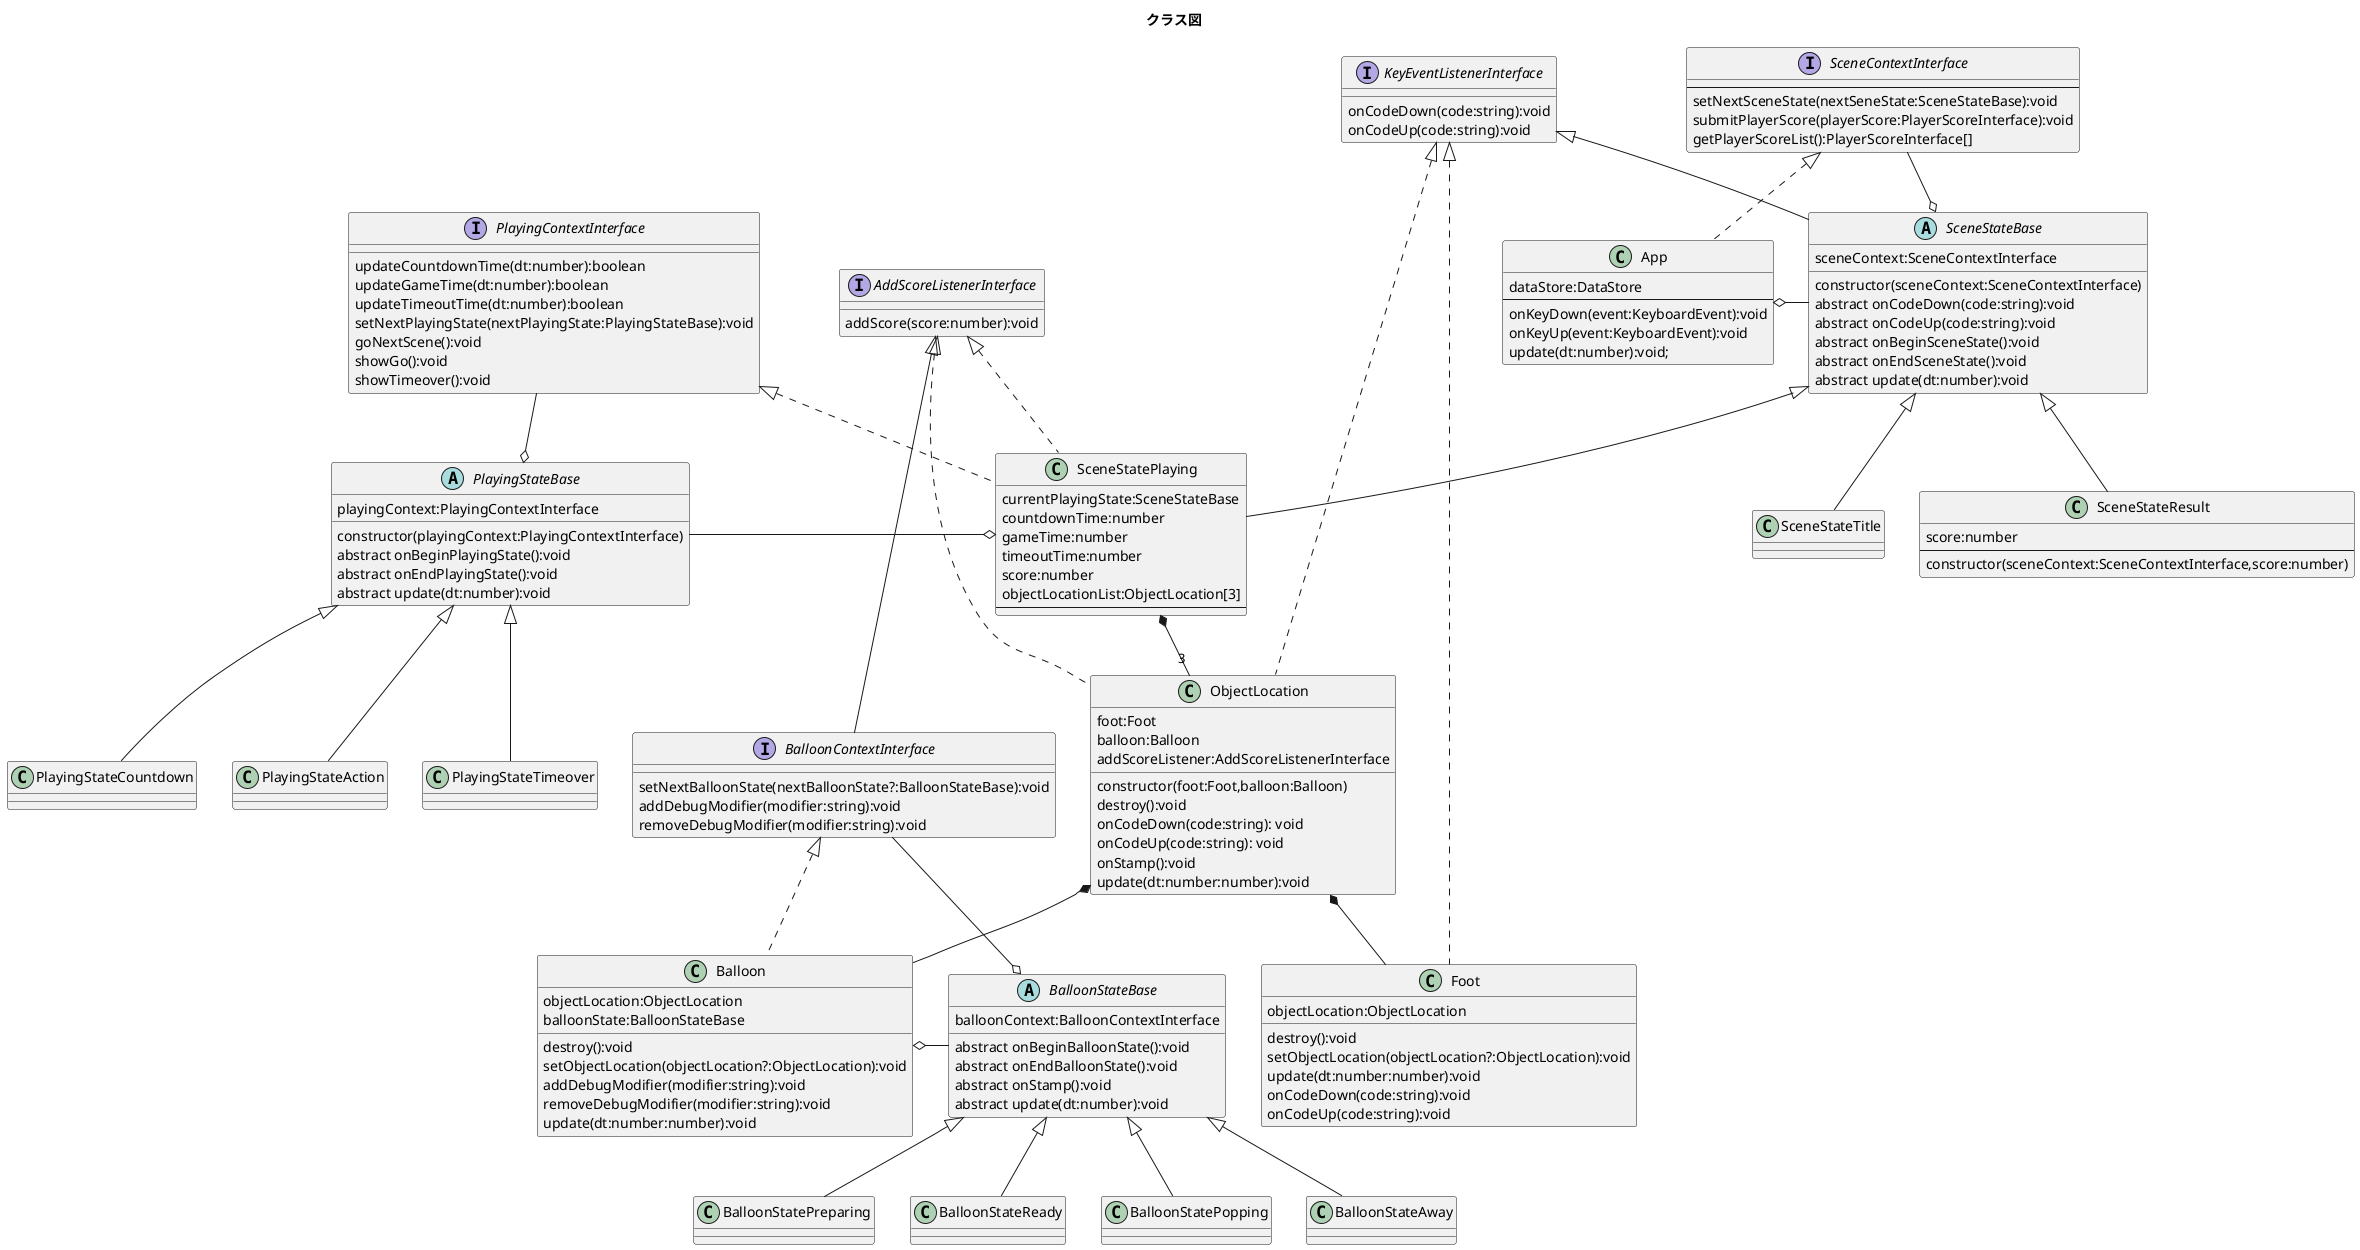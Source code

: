 @startuml クラス図
title クラス図

interface AddScoreListenerInterface{
  addScore(score:number):void
}
interface KeyEventListenerInterface{
  onCodeDown(code:string):void
  onCodeUp(code:string):void
}

abstract class BalloonStateBase{
  balloonContext:BalloonContextInterface
  abstract onBeginBalloonState():void
  abstract onEndBalloonState():void
  abstract onStamp():void
  abstract update(dt:number):void
}
class BalloonStatePreparing extends BalloonStateBase{

}
class BalloonStateReady extends BalloonStateBase{

}
class BalloonStatePopping extends BalloonStateBase{

}
class BalloonStateAway extends BalloonStateBase{

}


interface BalloonContextInterface extends AddScoreListenerInterface{
  setNextBalloonState(nextBalloonState?:BalloonStateBase):void
  addDebugModifier(modifier:string):void
  removeDebugModifier(modifier:string):void
}



class ObjectLocation implements AddScoreListenerInterface,KeyEventListenerInterface{
  foot:Foot
  balloon:Balloon
  addScoreListener:AddScoreListenerInterface
  constructor(foot:Foot,balloon:Balloon)
  destroy():void
  onCodeDown(code:string): void
  onCodeUp(code:string): void
  onStamp():void
  update(dt:number:number):void
}

class Foot implements KeyEventListenerInterface{
  objectLocation:ObjectLocation
  destroy():void
  setObjectLocation(objectLocation?:ObjectLocation):void
  update(dt:number:number):void
  onCodeDown(code:string):void
  onCodeUp(code:string):void
}


class Balloon implements BalloonContextInterface{
  objectLocation:ObjectLocation
  balloonState:BalloonStateBase

  destroy():void
  setObjectLocation(objectLocation?:ObjectLocation):void
  addDebugModifier(modifier:string):void
  removeDebugModifier(modifier:string):void
  update(dt:number:number):void
}

abstract class PlayingStateBase{
  playingContext:PlayingContextInterface

  constructor(playingContext:PlayingContextInterface)
  abstract onBeginPlayingState():void
  abstract onEndPlayingState():void
  abstract update(dt:number):void
}

class PlayingStateCountdown extends PlayingStateBase{

}
class PlayingStateAction extends PlayingStateBase{

}

class PlayingStateTimeover extends PlayingStateBase{

}

interface PlayingContextInterface{
  updateCountdownTime(dt:number):boolean
  updateGameTime(dt:number):boolean
  updateTimeoutTime(dt:number):boolean
  setNextPlayingState(nextPlayingState:PlayingStateBase):void
  goNextScene():void
  showGo():void
  showTimeover():void
}

abstract class SceneStateBase extends KeyEventListenerInterface{
  sceneContext:SceneContextInterface

  constructor(sceneContext:SceneContextInterface)
  abstract onCodeDown(code:string):void
  abstract onCodeUp(code:string):void
  abstract onBeginSceneState():void
  abstract onEndSceneState():void
  abstract update(dt:number):void
}

class SceneStateTitle extends SceneStateBase{
}
class SceneStatePlaying extends SceneStateBase implements PlayingContextInterface,AddScoreListenerInterface{
  currentPlayingState:SceneStateBase
  countdownTime:number
  gameTime:number
  timeoutTime:number
  score:number
  objectLocationList:ObjectLocation[3]
  --
}
class SceneStateResult extends SceneStateBase{
  score:number
  --
  constructor(sceneContext:SceneContextInterface,score:number)
}


interface SceneContextInterface{
  --
  setNextSceneState(nextSeneState:SceneStateBase):void
  submitPlayerScore(playerScore:PlayerScoreInterface):void
  getPlayerScoreList():PlayerScoreInterface[]
}

class App implements SceneContextInterface{
  dataStore:DataStore
  --
  onKeyDown(event:KeyboardEvent):void
  onKeyUp(event:KeyboardEvent):void
  update(dt:number):void;
}


SceneStateBase o-up- SceneContextInterface
App o-right- SceneStateBase

SceneStatePlaying *-- "3" ObjectLocation
ObjectLocation *-- Foot
ObjectLocation *-- Balloon


BalloonStateBase o-up- BalloonContextInterface
Balloon o-right- BalloonStateBase


PlayingStateBase o-up- PlayingContextInterface
SceneStatePlaying o-left- PlayingStateBase

@enduml